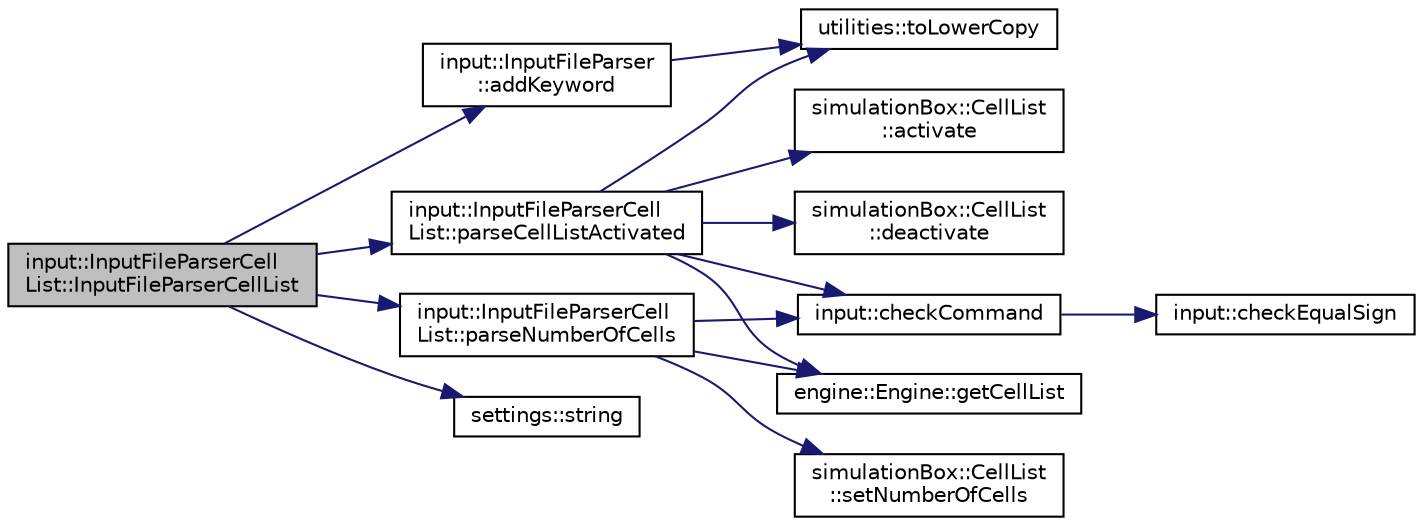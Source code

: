 digraph "input::InputFileParserCellList::InputFileParserCellList"
{
 // LATEX_PDF_SIZE
  edge [fontname="Helvetica",fontsize="10",labelfontname="Helvetica",labelfontsize="10"];
  node [fontname="Helvetica",fontsize="10",shape=record];
  rankdir="LR";
  Node1 [label="input::InputFileParserCell\lList::InputFileParserCellList",height=0.2,width=0.4,color="black", fillcolor="grey75", style="filled", fontcolor="black",tooltip="Construct a new Input File Parser Cell List:: Input File Parser Cell List object."];
  Node1 -> Node2 [color="midnightblue",fontsize="10",style="solid",fontname="Helvetica"];
  Node2 [label="input::InputFileParser\l::addKeyword",height=0.2,width=0.4,color="black", fillcolor="white", style="filled",URL="$classinput_1_1InputFileParser.html#ab851322dfd41fcd59d75931012a5fcce",tooltip="add keyword to different keyword maps"];
  Node2 -> Node3 [color="midnightblue",fontsize="10",style="solid",fontname="Helvetica"];
  Node3 [label="utilities::toLowerCopy",height=0.2,width=0.4,color="black", fillcolor="white", style="filled",URL="$namespaceutilities.html#a00b80743096ddd313ba418b9a7730698",tooltip="returns a copy of a string all lower case"];
  Node1 -> Node4 [color="midnightblue",fontsize="10",style="solid",fontname="Helvetica"];
  Node4 [label="input::InputFileParserCell\lList::parseCellListActivated",height=0.2,width=0.4,color="black", fillcolor="white", style="filled",URL="$classinput_1_1InputFileParserCellList.html#a449602f632b172d27e913714d5fcee5a",tooltip="Parses if cell-list should be used in simulation."];
  Node4 -> Node5 [color="midnightblue",fontsize="10",style="solid",fontname="Helvetica"];
  Node5 [label="simulationBox::CellList\l::activate",height=0.2,width=0.4,color="black", fillcolor="white", style="filled",URL="$classsimulationBox_1_1CellList.html#ac0b72ffca42213a8e34bb8bd7cca9c66",tooltip=" "];
  Node4 -> Node6 [color="midnightblue",fontsize="10",style="solid",fontname="Helvetica"];
  Node6 [label="input::checkCommand",height=0.2,width=0.4,color="black", fillcolor="white", style="filled",URL="$namespaceinput.html#a81877d6bfa9b46cdca1b280c6d1b30fb",tooltip="check if command array has exactly 3 elements"];
  Node6 -> Node7 [color="midnightblue",fontsize="10",style="solid",fontname="Helvetica"];
  Node7 [label="input::checkEqualSign",height=0.2,width=0.4,color="black", fillcolor="white", style="filled",URL="$namespaceinput.html#a586caa23c32d86459177222a3b5d53fe",tooltip="check if parameter is \"=\""];
  Node4 -> Node8 [color="midnightblue",fontsize="10",style="solid",fontname="Helvetica"];
  Node8 [label="simulationBox::CellList\l::deactivate",height=0.2,width=0.4,color="black", fillcolor="white", style="filled",URL="$classsimulationBox_1_1CellList.html#aaa1a46822359c4c6b5b295cb1d017d59",tooltip=" "];
  Node4 -> Node9 [color="midnightblue",fontsize="10",style="solid",fontname="Helvetica"];
  Node9 [label="engine::Engine::getCellList",height=0.2,width=0.4,color="black", fillcolor="white", style="filled",URL="$classengine_1_1Engine.html#ac64ed415f8c93d75250f7050a4ca799f",tooltip=" "];
  Node4 -> Node3 [color="midnightblue",fontsize="10",style="solid",fontname="Helvetica"];
  Node1 -> Node10 [color="midnightblue",fontsize="10",style="solid",fontname="Helvetica"];
  Node10 [label="input::InputFileParserCell\lList::parseNumberOfCells",height=0.2,width=0.4,color="black", fillcolor="white", style="filled",URL="$classinput_1_1InputFileParserCellList.html#a97ba8b5d7908774e3d5245fb69541d9d",tooltip="Parses the number of cells used for each dimension."];
  Node10 -> Node6 [color="midnightblue",fontsize="10",style="solid",fontname="Helvetica"];
  Node10 -> Node9 [color="midnightblue",fontsize="10",style="solid",fontname="Helvetica"];
  Node10 -> Node11 [color="midnightblue",fontsize="10",style="solid",fontname="Helvetica"];
  Node11 [label="simulationBox::CellList\l::setNumberOfCells",height=0.2,width=0.4,color="black", fillcolor="white", style="filled",URL="$classsimulationBox_1_1CellList.html#af742127ef5b77f561f65f0423f51155d",tooltip=" "];
  Node1 -> Node12 [color="midnightblue",fontsize="10",style="solid",fontname="Helvetica"];
  Node12 [label="settings::string",height=0.2,width=0.4,color="black", fillcolor="white", style="filled",URL="$namespacesettings.html#a25810432631a237804b3241be4305787",tooltip="return string of manostatType"];
}
